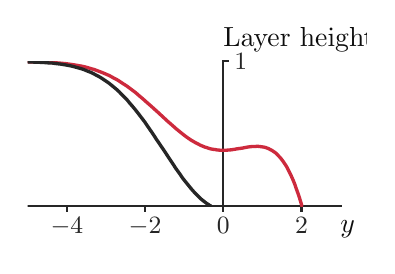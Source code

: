 \begingroup%
\makeatletter%
\begin{pgfpicture}%
\pgfpathrectangle{\pgfpointorigin}{\pgfqpoint{1.696in}{1.093in}}%
\pgfusepath{use as bounding box, clip}%
\begin{pgfscope}%
\pgfsetbuttcap%
\pgfsetmiterjoin%
\definecolor{currentfill}{rgb}{1.0,1.0,1.0}%
\pgfsetfillcolor{currentfill}%
\pgfsetlinewidth{0.0pt}%
\definecolor{currentstroke}{rgb}{1.0,1.0,1.0}%
\pgfsetstrokecolor{currentstroke}%
\pgfsetdash{}{0pt}%
\pgfpathmoveto{\pgfqpoint{0.0in}{0.0in}}%
\pgfpathlineto{\pgfqpoint{1.696in}{0.0in}}%
\pgfpathlineto{\pgfqpoint{1.696in}{1.093in}}%
\pgfpathlineto{\pgfqpoint{0.0in}{1.093in}}%
\pgfpathclose%
\pgfusepath{fill}%
\end{pgfscope}%
\begin{pgfscope}%
\pgfsetbuttcap%
\pgfsetmiterjoin%
\definecolor{currentfill}{rgb}{1.0,1.0,1.0}%
\pgfsetfillcolor{currentfill}%
\pgfsetlinewidth{0.0pt}%
\definecolor{currentstroke}{rgb}{0.0,0.0,0.0}%
\pgfsetstrokecolor{currentstroke}%
\pgfsetstrokeopacity{0.0}%
\pgfsetdash{}{0pt}%
\pgfpathmoveto{\pgfqpoint{0.0in}{0.201in}}%
\pgfpathlineto{\pgfqpoint{1.564in}{0.201in}}%
\pgfpathlineto{\pgfqpoint{1.564in}{0.925in}}%
\pgfpathlineto{\pgfqpoint{0.0in}{0.925in}}%
\pgfpathclose%
\pgfusepath{fill}%
\end{pgfscope}%
\begin{pgfscope}%
\pgfsetbuttcap%
\pgfsetroundjoin%
\definecolor{currentfill}{rgb}{0.15,0.15,0.15}%
\pgfsetfillcolor{currentfill}%
\pgfsetlinewidth{0.803pt}%
\definecolor{currentstroke}{rgb}{0.15,0.15,0.15}%
\pgfsetstrokecolor{currentstroke}%
\pgfsetdash{}{0pt}%
\pgfsys@defobject{currentmarker}{\pgfqpoint{0.0in}{-0.028in}}{\pgfqpoint{0.0in}{0.0in}}{%
\pgfpathmoveto{\pgfqpoint{0.0in}{0.0in}}%
\pgfpathlineto{\pgfqpoint{0.0in}{-0.028in}}%
\pgfusepath{stroke,fill}%
}%
\begin{pgfscope}%
\pgfsys@transformshift{0.196in}{0.201in}%
\pgfsys@useobject{currentmarker}{}%
\end{pgfscope}%
\end{pgfscope}%
\begin{pgfscope}%
\definecolor{textcolor}{rgb}{0.15,0.15,0.15}%
\pgfsetstrokecolor{textcolor}%
\pgfsetfillcolor{textcolor}%
\pgftext[x=0.196in,y=0.146in,,top]{\color{textcolor}\rmfamily\fontsize{9.0}{10.8}\selectfont \(\displaystyle -4\)}%
\end{pgfscope}%
\begin{pgfscope}%
\pgfsetbuttcap%
\pgfsetroundjoin%
\definecolor{currentfill}{rgb}{0.15,0.15,0.15}%
\pgfsetfillcolor{currentfill}%
\pgfsetlinewidth{0.803pt}%
\definecolor{currentstroke}{rgb}{0.15,0.15,0.15}%
\pgfsetstrokecolor{currentstroke}%
\pgfsetdash{}{0pt}%
\pgfsys@defobject{currentmarker}{\pgfqpoint{0.0in}{-0.028in}}{\pgfqpoint{0.0in}{0.0in}}{%
\pgfpathmoveto{\pgfqpoint{0.0in}{0.0in}}%
\pgfpathlineto{\pgfqpoint{0.0in}{-0.028in}}%
\pgfusepath{stroke,fill}%
}%
\begin{pgfscope}%
\pgfsys@transformshift{0.587in}{0.201in}%
\pgfsys@useobject{currentmarker}{}%
\end{pgfscope}%
\end{pgfscope}%
\begin{pgfscope}%
\definecolor{textcolor}{rgb}{0.15,0.15,0.15}%
\pgfsetstrokecolor{textcolor}%
\pgfsetfillcolor{textcolor}%
\pgftext[x=0.587in,y=0.146in,,top]{\color{textcolor}\rmfamily\fontsize{9.0}{10.8}\selectfont \(\displaystyle -2\)}%
\end{pgfscope}%
\begin{pgfscope}%
\pgfsetbuttcap%
\pgfsetroundjoin%
\definecolor{currentfill}{rgb}{0.15,0.15,0.15}%
\pgfsetfillcolor{currentfill}%
\pgfsetlinewidth{0.803pt}%
\definecolor{currentstroke}{rgb}{0.15,0.15,0.15}%
\pgfsetstrokecolor{currentstroke}%
\pgfsetdash{}{0pt}%
\pgfsys@defobject{currentmarker}{\pgfqpoint{0.0in}{-0.028in}}{\pgfqpoint{0.0in}{0.0in}}{%
\pgfpathmoveto{\pgfqpoint{0.0in}{0.0in}}%
\pgfpathlineto{\pgfqpoint{0.0in}{-0.028in}}%
\pgfusepath{stroke,fill}%
}%
\begin{pgfscope}%
\pgfsys@transformshift{0.978in}{0.201in}%
\pgfsys@useobject{currentmarker}{}%
\end{pgfscope}%
\end{pgfscope}%
\begin{pgfscope}%
\definecolor{textcolor}{rgb}{0.15,0.15,0.15}%
\pgfsetstrokecolor{textcolor}%
\pgfsetfillcolor{textcolor}%
\pgftext[x=0.978in,y=0.146in,,top]{\color{textcolor}\rmfamily\fontsize{9.0}{10.8}\selectfont \(\displaystyle 0\)}%
\end{pgfscope}%
\begin{pgfscope}%
\pgfsetbuttcap%
\pgfsetroundjoin%
\definecolor{currentfill}{rgb}{0.15,0.15,0.15}%
\pgfsetfillcolor{currentfill}%
\pgfsetlinewidth{0.803pt}%
\definecolor{currentstroke}{rgb}{0.15,0.15,0.15}%
\pgfsetstrokecolor{currentstroke}%
\pgfsetdash{}{0pt}%
\pgfsys@defobject{currentmarker}{\pgfqpoint{0.0in}{-0.028in}}{\pgfqpoint{0.0in}{0.0in}}{%
\pgfpathmoveto{\pgfqpoint{0.0in}{0.0in}}%
\pgfpathlineto{\pgfqpoint{0.0in}{-0.028in}}%
\pgfusepath{stroke,fill}%
}%
\begin{pgfscope}%
\pgfsys@transformshift{1.369in}{0.201in}%
\pgfsys@useobject{currentmarker}{}%
\end{pgfscope}%
\end{pgfscope}%
\begin{pgfscope}%
\definecolor{textcolor}{rgb}{0.15,0.15,0.15}%
\pgfsetstrokecolor{textcolor}%
\pgfsetfillcolor{textcolor}%
\pgftext[x=1.369in,y=0.146in,,top]{\color{textcolor}\rmfamily\fontsize{9.0}{10.8}\selectfont \(\displaystyle 2\)}%
\end{pgfscope}%
\begin{pgfscope}%
\pgfsetbuttcap%
\pgfsetroundjoin%
\definecolor{currentfill}{rgb}{0.15,0.15,0.15}%
\pgfsetfillcolor{currentfill}%
\pgfsetlinewidth{0.803pt}%
\definecolor{currentstroke}{rgb}{0.15,0.15,0.15}%
\pgfsetstrokecolor{currentstroke}%
\pgfsetdash{}{0pt}%
\pgfsys@defobject{currentmarker}{\pgfqpoint{0.0in}{0.0in}}{\pgfqpoint{0.028in}{0.0in}}{%
\pgfpathmoveto{\pgfqpoint{0.0in}{0.0in}}%
\pgfpathlineto{\pgfqpoint{0.028in}{0.0in}}%
\pgfusepath{stroke,fill}%
}%
\begin{pgfscope}%
\pgfsys@transformshift{0.978in}{0.925in}%
\pgfsys@useobject{currentmarker}{}%
\end{pgfscope}%
\end{pgfscope}%
\begin{pgfscope}%
\definecolor{textcolor}{rgb}{0.15,0.15,0.15}%
\pgfsetstrokecolor{textcolor}%
\pgfsetfillcolor{textcolor}%
\pgftext[x=1.033in,y=0.925in,left,]{\color{textcolor}\rmfamily\fontsize{9.0}{10.8}\selectfont \(\displaystyle 1\)}%
\end{pgfscope}%
\begin{pgfscope}%
\pgfsetrectcap%
\pgfsetmiterjoin%
\pgfsetlinewidth{0.803pt}%
\definecolor{currentstroke}{rgb}{0.15,0.15,0.15}%
\pgfsetstrokecolor{currentstroke}%
\pgfsetdash{}{0pt}%
\pgfpathmoveto{\pgfqpoint{0.978in}{0.201in}}%
\pgfpathlineto{\pgfqpoint{0.978in}{0.925in}}%
\pgfusepath{stroke}%
\end{pgfscope}%
\begin{pgfscope}%
\pgfsetrectcap%
\pgfsetmiterjoin%
\pgfsetlinewidth{0.803pt}%
\definecolor{currentstroke}{rgb}{0.15,0.15,0.15}%
\pgfsetstrokecolor{currentstroke}%
\pgfsetdash{}{0pt}%
\pgfpathmoveto{\pgfqpoint{0.0in}{0.201in}}%
\pgfpathlineto{\pgfqpoint{1.564in}{0.201in}}%
\pgfusepath{stroke}%
\end{pgfscope}%
\begin{pgfscope}%
\definecolor{textcolor}{rgb}{0.05,0.05,0.05}%
\pgfsetstrokecolor{textcolor}%
\pgfsetfillcolor{textcolor}%
\pgftext[x=1.564in,y=0.129in,left,top]{\color{textcolor}\rmfamily\fontsize{10.0}{12.0}\selectfont \(\displaystyle y\)}%
\end{pgfscope}%
\begin{pgfscope}%
\definecolor{textcolor}{rgb}{0.05,0.05,0.05}%
\pgfsetstrokecolor{textcolor}%
\pgfsetfillcolor{textcolor}%
\pgftext[x=0.978in,y=0.998in,left,base]{\color{textcolor}\rmfamily\fontsize{10.0}{12.0}\selectfont Layer height}%
\end{pgfscope}%
\begin{pgfscope}%
\pgfpathrectangle{\pgfqpoint{0.0in}{0.201in}}{\pgfqpoint{1.564in}{0.724in}} %
\pgfusepath{clip}%
\pgfsetroundcap%
\pgfsetroundjoin%
\pgfsetlinewidth{1.204pt}%
\definecolor{currentstroke}{rgb}{0.804,0.165,0.239}%
\pgfsetstrokecolor{currentstroke}%
\pgfsetdash{}{0pt}%
\pgfpathmoveto{\pgfqpoint{0.002in}{0.922in}}%
\pgfpathlineto{\pgfqpoint{0.033in}{0.922in}}%
\pgfpathlineto{\pgfqpoint{0.065in}{0.921in}}%
\pgfpathlineto{\pgfqpoint{0.094in}{0.92in}}%
\pgfpathlineto{\pgfqpoint{0.121in}{0.919in}}%
\pgfpathlineto{\pgfqpoint{0.147in}{0.917in}}%
\pgfpathlineto{\pgfqpoint{0.17in}{0.915in}}%
\pgfpathlineto{\pgfqpoint{0.192in}{0.913in}}%
\pgfpathlineto{\pgfqpoint{0.213in}{0.91in}}%
\pgfpathlineto{\pgfqpoint{0.233in}{0.907in}}%
\pgfpathlineto{\pgfqpoint{0.25in}{0.904in}}%
\pgfpathlineto{\pgfqpoint{0.268in}{0.901in}}%
\pgfpathlineto{\pgfqpoint{0.286in}{0.897in}}%
\pgfpathlineto{\pgfqpoint{0.301in}{0.893in}}%
\pgfpathlineto{\pgfqpoint{0.317in}{0.888in}}%
\pgfpathlineto{\pgfqpoint{0.332in}{0.884in}}%
\pgfpathlineto{\pgfqpoint{0.348in}{0.878in}}%
\pgfpathlineto{\pgfqpoint{0.364in}{0.872in}}%
\pgfpathlineto{\pgfqpoint{0.379in}{0.866in}}%
\pgfpathlineto{\pgfqpoint{0.393in}{0.86in}}%
\pgfpathlineto{\pgfqpoint{0.407in}{0.854in}}%
\pgfpathlineto{\pgfqpoint{0.42in}{0.847in}}%
\pgfpathlineto{\pgfqpoint{0.434in}{0.839in}}%
\pgfpathlineto{\pgfqpoint{0.448in}{0.832in}}%
\pgfpathlineto{\pgfqpoint{0.462in}{0.823in}}%
\pgfpathlineto{\pgfqpoint{0.477in}{0.813in}}%
\pgfpathlineto{\pgfqpoint{0.493in}{0.803in}}%
\pgfpathlineto{\pgfqpoint{0.508in}{0.792in}}%
\pgfpathlineto{\pgfqpoint{0.524in}{0.78in}}%
\pgfpathlineto{\pgfqpoint{0.54in}{0.768in}}%
\pgfpathlineto{\pgfqpoint{0.557in}{0.753in}}%
\pgfpathlineto{\pgfqpoint{0.575in}{0.738in}}%
\pgfpathlineto{\pgfqpoint{0.594in}{0.721in}}%
\pgfpathlineto{\pgfqpoint{0.618in}{0.7in}}%
\pgfpathlineto{\pgfqpoint{0.649in}{0.672in}}%
\pgfpathlineto{\pgfqpoint{0.702in}{0.623in}}%
\pgfpathlineto{\pgfqpoint{0.724in}{0.604in}}%
\pgfpathlineto{\pgfqpoint{0.743in}{0.587in}}%
\pgfpathlineto{\pgfqpoint{0.759in}{0.574in}}%
\pgfpathlineto{\pgfqpoint{0.774in}{0.562in}}%
\pgfpathlineto{\pgfqpoint{0.788in}{0.551in}}%
\pgfpathlineto{\pgfqpoint{0.802in}{0.541in}}%
\pgfpathlineto{\pgfqpoint{0.815in}{0.532in}}%
\pgfpathlineto{\pgfqpoint{0.827in}{0.525in}}%
\pgfpathlineto{\pgfqpoint{0.839in}{0.518in}}%
\pgfpathlineto{\pgfqpoint{0.851in}{0.512in}}%
\pgfpathlineto{\pgfqpoint{0.862in}{0.506in}}%
\pgfpathlineto{\pgfqpoint{0.874in}{0.501in}}%
\pgfpathlineto{\pgfqpoint{0.886in}{0.496in}}%
\pgfpathlineto{\pgfqpoint{0.896in}{0.493in}}%
\pgfpathlineto{\pgfqpoint{0.905in}{0.49in}}%
\pgfpathlineto{\pgfqpoint{0.915in}{0.487in}}%
\pgfpathlineto{\pgfqpoint{0.925in}{0.485in}}%
\pgfpathlineto{\pgfqpoint{0.935in}{0.484in}}%
\pgfpathlineto{\pgfqpoint{0.945in}{0.482in}}%
\pgfpathlineto{\pgfqpoint{0.954in}{0.481in}}%
\pgfpathlineto{\pgfqpoint{0.966in}{0.48in}}%
\pgfpathlineto{\pgfqpoint{0.978in}{0.48in}}%
\pgfpathlineto{\pgfqpoint{0.99in}{0.48in}}%
\pgfpathlineto{\pgfqpoint{1.001in}{0.481in}}%
\pgfpathlineto{\pgfqpoint{1.015in}{0.482in}}%
\pgfpathlineto{\pgfqpoint{1.029in}{0.484in}}%
\pgfpathlineto{\pgfqpoint{1.046in}{0.487in}}%
\pgfpathlineto{\pgfqpoint{1.074in}{0.491in}}%
\pgfpathlineto{\pgfqpoint{1.099in}{0.496in}}%
\pgfpathlineto{\pgfqpoint{1.115in}{0.498in}}%
\pgfpathlineto{\pgfqpoint{1.126in}{0.499in}}%
\pgfpathlineto{\pgfqpoint{1.138in}{0.499in}}%
\pgfpathlineto{\pgfqpoint{1.148in}{0.5in}}%
\pgfpathlineto{\pgfqpoint{1.158in}{0.499in}}%
\pgfpathlineto{\pgfqpoint{1.166in}{0.498in}}%
\pgfpathlineto{\pgfqpoint{1.173in}{0.497in}}%
\pgfpathlineto{\pgfqpoint{1.181in}{0.496in}}%
\pgfpathlineto{\pgfqpoint{1.189in}{0.494in}}%
\pgfpathlineto{\pgfqpoint{1.197in}{0.491in}}%
\pgfpathlineto{\pgfqpoint{1.205in}{0.488in}}%
\pgfpathlineto{\pgfqpoint{1.212in}{0.484in}}%
\pgfpathlineto{\pgfqpoint{1.22in}{0.48in}}%
\pgfpathlineto{\pgfqpoint{1.226in}{0.476in}}%
\pgfpathlineto{\pgfqpoint{1.232in}{0.472in}}%
\pgfpathlineto{\pgfqpoint{1.238in}{0.468in}}%
\pgfpathlineto{\pgfqpoint{1.244in}{0.463in}}%
\pgfpathlineto{\pgfqpoint{1.25in}{0.457in}}%
\pgfpathlineto{\pgfqpoint{1.255in}{0.451in}}%
\pgfpathlineto{\pgfqpoint{1.261in}{0.445in}}%
\pgfpathlineto{\pgfqpoint{1.267in}{0.438in}}%
\pgfpathlineto{\pgfqpoint{1.273in}{0.43in}}%
\pgfpathlineto{\pgfqpoint{1.279in}{0.422in}}%
\pgfpathlineto{\pgfqpoint{1.285in}{0.413in}}%
\pgfpathlineto{\pgfqpoint{1.291in}{0.404in}}%
\pgfpathlineto{\pgfqpoint{1.297in}{0.394in}}%
\pgfpathlineto{\pgfqpoint{1.304in}{0.38in}}%
\pgfpathlineto{\pgfqpoint{1.312in}{0.364in}}%
\pgfpathlineto{\pgfqpoint{1.32in}{0.347in}}%
\pgfpathlineto{\pgfqpoint{1.328in}{0.329in}}%
\pgfpathlineto{\pgfqpoint{1.336in}{0.309in}}%
\pgfpathlineto{\pgfqpoint{1.343in}{0.288in}}%
\pgfpathlineto{\pgfqpoint{1.351in}{0.266in}}%
\pgfpathlineto{\pgfqpoint{1.359in}{0.242in}}%
\pgfpathlineto{\pgfqpoint{1.367in}{0.216in}}%
\pgfpathlineto{\pgfqpoint{1.371in}{0.201in}}%
\pgfpathlineto{\pgfqpoint{1.371in}{0.201in}}%
\pgfusepath{stroke}%
\end{pgfscope}%
\begin{pgfscope}%
\pgfpathrectangle{\pgfqpoint{0.0in}{0.201in}}{\pgfqpoint{1.564in}{0.724in}} %
\pgfusepath{clip}%
\pgfsetroundcap%
\pgfsetroundjoin%
\pgfsetlinewidth{1.204pt}%
\definecolor{currentstroke}{rgb}{0.15,0.15,0.15}%
\pgfsetstrokecolor{currentstroke}%
\pgfsetdash{}{0pt}%
\pgfpathmoveto{\pgfqpoint{0.002in}{0.921in}}%
\pgfpathlineto{\pgfqpoint{0.027in}{0.921in}}%
\pgfpathlineto{\pgfqpoint{0.053in}{0.92in}}%
\pgfpathlineto{\pgfqpoint{0.078in}{0.919in}}%
\pgfpathlineto{\pgfqpoint{0.102in}{0.917in}}%
\pgfpathlineto{\pgfqpoint{0.123in}{0.916in}}%
\pgfpathlineto{\pgfqpoint{0.145in}{0.913in}}%
\pgfpathlineto{\pgfqpoint{0.164in}{0.911in}}%
\pgfpathlineto{\pgfqpoint{0.182in}{0.908in}}%
\pgfpathlineto{\pgfqpoint{0.199in}{0.905in}}%
\pgfpathlineto{\pgfqpoint{0.215in}{0.902in}}%
\pgfpathlineto{\pgfqpoint{0.231in}{0.898in}}%
\pgfpathlineto{\pgfqpoint{0.246in}{0.894in}}%
\pgfpathlineto{\pgfqpoint{0.26in}{0.89in}}%
\pgfpathlineto{\pgfqpoint{0.274in}{0.886in}}%
\pgfpathlineto{\pgfqpoint{0.287in}{0.881in}}%
\pgfpathlineto{\pgfqpoint{0.301in}{0.875in}}%
\pgfpathlineto{\pgfqpoint{0.315in}{0.87in}}%
\pgfpathlineto{\pgfqpoint{0.329in}{0.863in}}%
\pgfpathlineto{\pgfqpoint{0.34in}{0.857in}}%
\pgfpathlineto{\pgfqpoint{0.352in}{0.851in}}%
\pgfpathlineto{\pgfqpoint{0.364in}{0.844in}}%
\pgfpathlineto{\pgfqpoint{0.375in}{0.837in}}%
\pgfpathlineto{\pgfqpoint{0.387in}{0.829in}}%
\pgfpathlineto{\pgfqpoint{0.399in}{0.821in}}%
\pgfpathlineto{\pgfqpoint{0.411in}{0.812in}}%
\pgfpathlineto{\pgfqpoint{0.422in}{0.803in}}%
\pgfpathlineto{\pgfqpoint{0.434in}{0.793in}}%
\pgfpathlineto{\pgfqpoint{0.446in}{0.783in}}%
\pgfpathlineto{\pgfqpoint{0.458in}{0.772in}}%
\pgfpathlineto{\pgfqpoint{0.469in}{0.76in}}%
\pgfpathlineto{\pgfqpoint{0.483in}{0.746in}}%
\pgfpathlineto{\pgfqpoint{0.497in}{0.732in}}%
\pgfpathlineto{\pgfqpoint{0.51in}{0.716in}}%
\pgfpathlineto{\pgfqpoint{0.524in}{0.7in}}%
\pgfpathlineto{\pgfqpoint{0.538in}{0.683in}}%
\pgfpathlineto{\pgfqpoint{0.553in}{0.664in}}%
\pgfpathlineto{\pgfqpoint{0.569in}{0.643in}}%
\pgfpathlineto{\pgfqpoint{0.585in}{0.622in}}%
\pgfpathlineto{\pgfqpoint{0.602in}{0.597in}}%
\pgfpathlineto{\pgfqpoint{0.622in}{0.568in}}%
\pgfpathlineto{\pgfqpoint{0.645in}{0.533in}}%
\pgfpathlineto{\pgfqpoint{0.679in}{0.483in}}%
\pgfpathlineto{\pgfqpoint{0.72in}{0.421in}}%
\pgfpathlineto{\pgfqpoint{0.741in}{0.389in}}%
\pgfpathlineto{\pgfqpoint{0.759in}{0.364in}}%
\pgfpathlineto{\pgfqpoint{0.774in}{0.342in}}%
\pgfpathlineto{\pgfqpoint{0.788in}{0.324in}}%
\pgfpathlineto{\pgfqpoint{0.802in}{0.307in}}%
\pgfpathlineto{\pgfqpoint{0.814in}{0.292in}}%
\pgfpathlineto{\pgfqpoint{0.825in}{0.279in}}%
\pgfpathlineto{\pgfqpoint{0.837in}{0.266in}}%
\pgfpathlineto{\pgfqpoint{0.847in}{0.256in}}%
\pgfpathlineto{\pgfqpoint{0.857in}{0.246in}}%
\pgfpathlineto{\pgfqpoint{0.866in}{0.237in}}%
\pgfpathlineto{\pgfqpoint{0.876in}{0.229in}}%
\pgfpathlineto{\pgfqpoint{0.886in}{0.221in}}%
\pgfpathlineto{\pgfqpoint{0.894in}{0.215in}}%
\pgfpathlineto{\pgfqpoint{0.902in}{0.21in}}%
\pgfpathlineto{\pgfqpoint{0.909in}{0.205in}}%
\pgfpathlineto{\pgfqpoint{0.917in}{0.201in}}%
\pgfpathlineto{\pgfqpoint{0.917in}{0.201in}}%
\pgfusepath{stroke}%
\end{pgfscope}%
\end{pgfpicture}%
\makeatother%
\endgroup%
